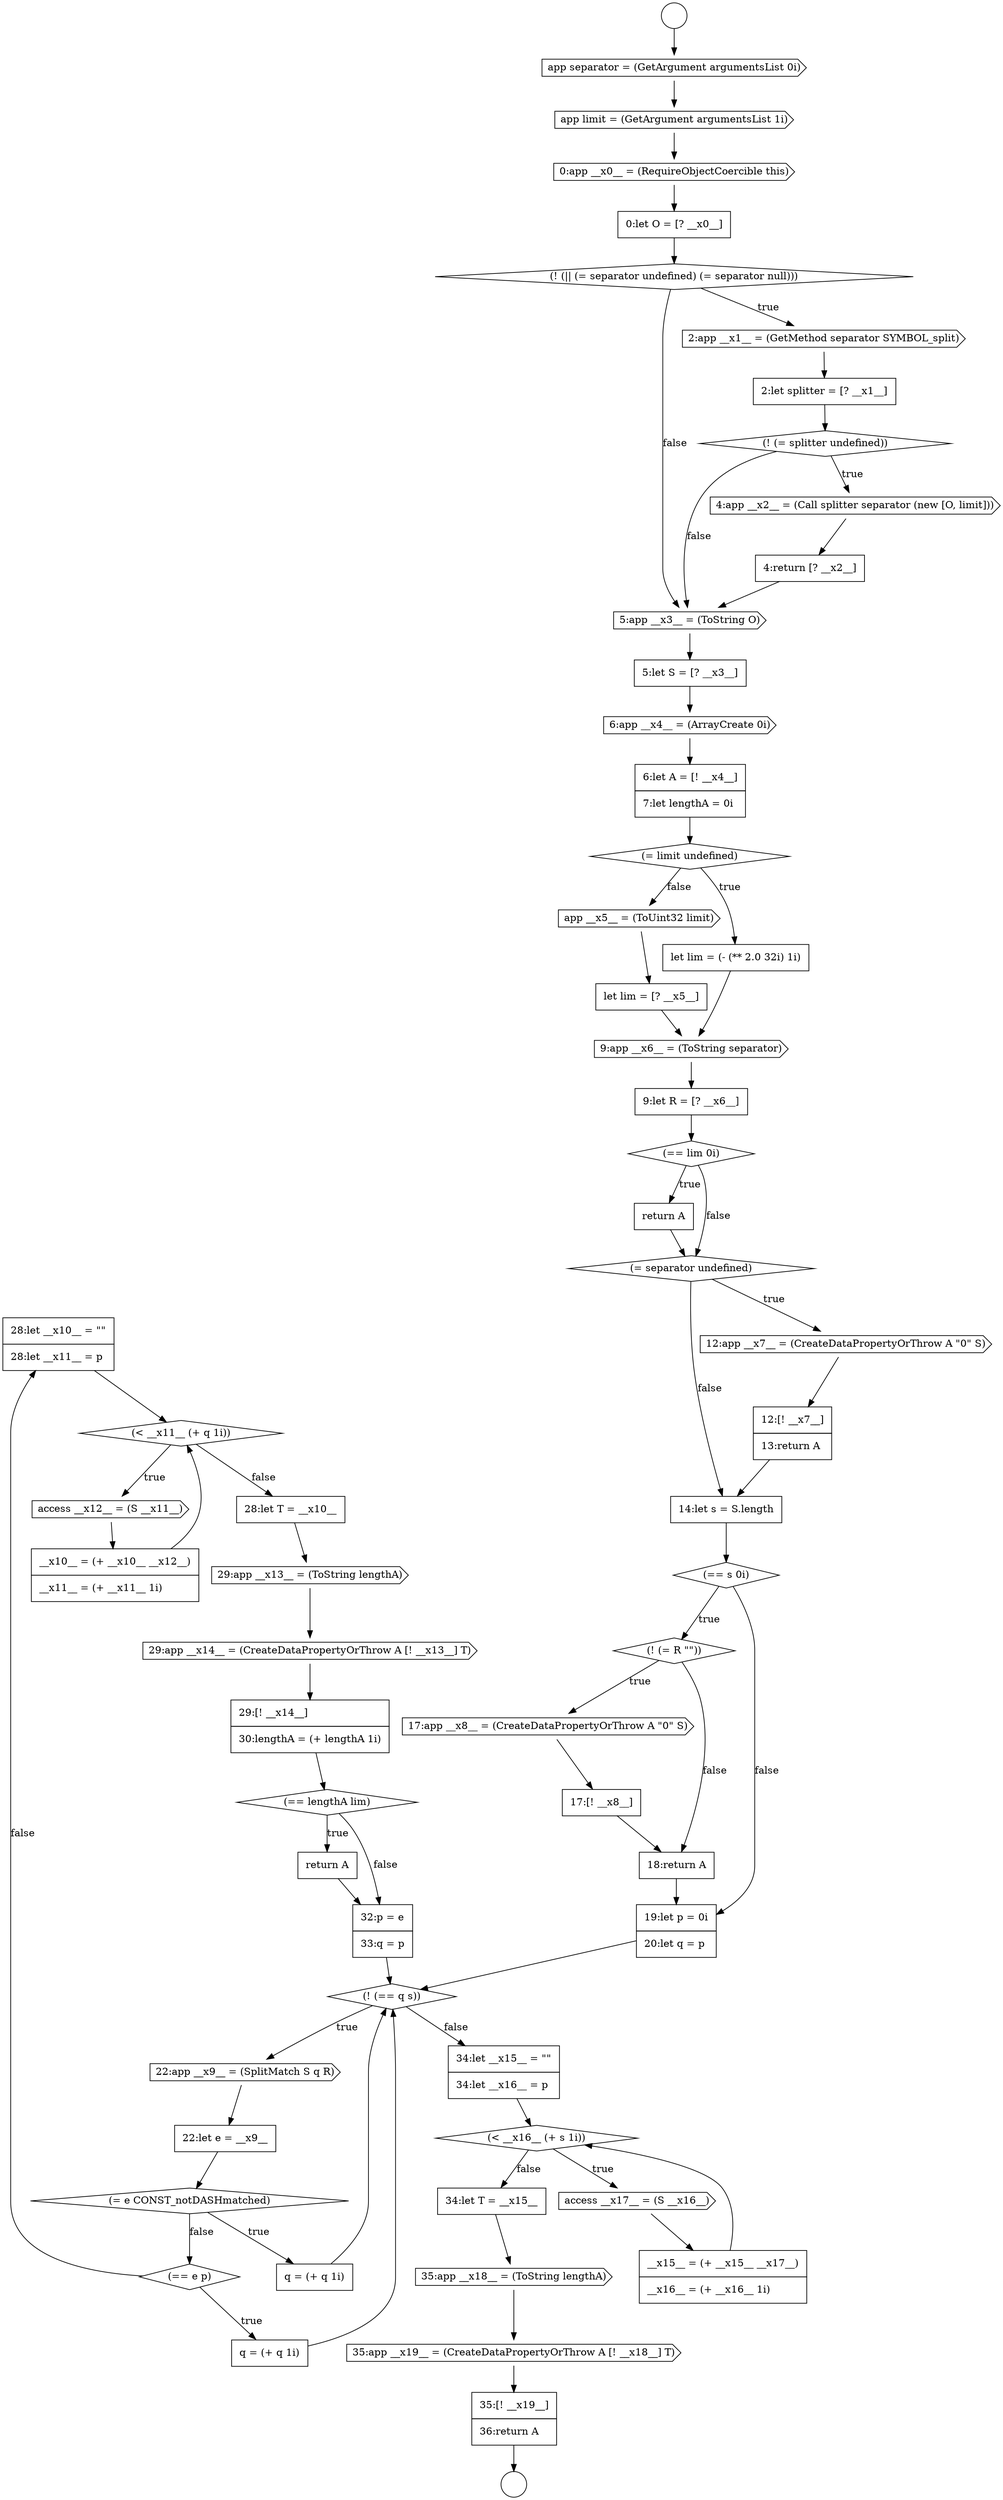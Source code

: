 digraph {
  node14684 [shape=none, margin=0, label=<<font color="black">
    <table border="0" cellborder="1" cellspacing="0" cellpadding="10">
      <tr><td align="left">28:let __x10__ = &quot;&quot;</td></tr>
      <tr><td align="left">28:let __x11__ = p</td></tr>
    </table>
  </font>> color="black" fillcolor="white" style=filled]
  node14662 [shape=none, margin=0, label=<<font color="black">
    <table border="0" cellborder="1" cellspacing="0" cellpadding="10">
      <tr><td align="left">let lim = [? __x5__]</td></tr>
    </table>
  </font>> color="black" fillcolor="white" style=filled]
  node14648 [shape=none, margin=0, label=<<font color="black">
    <table border="0" cellborder="1" cellspacing="0" cellpadding="10">
      <tr><td align="left">0:let O = [? __x0__]</td></tr>
    </table>
  </font>> color="black" fillcolor="white" style=filled]
  node14666 [shape=none, margin=0, label=<<font color="black">
    <table border="0" cellborder="1" cellspacing="0" cellpadding="10">
      <tr><td align="left">return A</td></tr>
    </table>
  </font>> color="black" fillcolor="white" style=filled]
  node14647 [shape=cds, label=<<font color="black">0:app __x0__ = (RequireObjectCoercible this)</font>> color="black" fillcolor="white" style=filled]
  node14688 [shape=none, margin=0, label=<<font color="black">
    <table border="0" cellborder="1" cellspacing="0" cellpadding="10">
      <tr><td align="left">28:let T = __x10__</td></tr>
    </table>
  </font>> color="black" fillcolor="white" style=filled]
  node14668 [shape=cds, label=<<font color="black">12:app __x7__ = (CreateDataPropertyOrThrow A &quot;0&quot; S)</font>> color="black" fillcolor="white" style=filled]
  node14646 [shape=cds, label=<<font color="black">app limit = (GetArgument argumentsList 1i)</font>> color="black" fillcolor="white" style=filled]
  node14685 [shape=diamond, label=<<font color="black">(&lt; __x11__ (+ q 1i))</font>> color="black" fillcolor="white" style=filled]
  node14659 [shape=diamond, label=<<font color="black">(= limit undefined)</font>> color="black" fillcolor="white" style=filled]
  node14689 [shape=cds, label=<<font color="black">29:app __x13__ = (ToString lengthA)</font>> color="black" fillcolor="white" style=filled]
  node14694 [shape=none, margin=0, label=<<font color="black">
    <table border="0" cellborder="1" cellspacing="0" cellpadding="10">
      <tr><td align="left">32:p = e</td></tr>
      <tr><td align="left">33:q = p</td></tr>
    </table>
  </font>> color="black" fillcolor="white" style=filled]
  node14665 [shape=diamond, label=<<font color="black">(== lim 0i)</font>> color="black" fillcolor="white" style=filled]
  node14645 [shape=cds, label=<<font color="black">app separator = (GetArgument argumentsList 0i)</font>> color="black" fillcolor="white" style=filled]
  node14677 [shape=diamond, label=<<font color="black">(! (== q s))</font>> color="black" fillcolor="white" style=filled]
  node14644 [shape=circle label=" " color="black" fillcolor="white" style=filled]
  node14669 [shape=none, margin=0, label=<<font color="black">
    <table border="0" cellborder="1" cellspacing="0" cellpadding="10">
      <tr><td align="left">12:[! __x7__]</td></tr>
      <tr><td align="left">13:return A</td></tr>
    </table>
  </font>> color="black" fillcolor="white" style=filled]
  node14701 [shape=cds, label=<<font color="black">35:app __x19__ = (CreateDataPropertyOrThrow A [! __x18__] T)</font>> color="black" fillcolor="white" style=filled]
  node14690 [shape=cds, label=<<font color="black">29:app __x14__ = (CreateDataPropertyOrThrow A [! __x13__] T)</font>> color="black" fillcolor="white" style=filled]
  node14686 [shape=cds, label=<<font color="black">access __x12__ = (S __x11__)</font>> color="black" fillcolor="white" style=filled]
  node14697 [shape=cds, label=<<font color="black">access __x17__ = (S __x16__)</font>> color="black" fillcolor="white" style=filled]
  node14658 [shape=none, margin=0, label=<<font color="black">
    <table border="0" cellborder="1" cellspacing="0" cellpadding="10">
      <tr><td align="left">6:let A = [! __x4__]</td></tr>
      <tr><td align="left">7:let lengthA = 0i</td></tr>
    </table>
  </font>> color="black" fillcolor="white" style=filled]
  node14654 [shape=none, margin=0, label=<<font color="black">
    <table border="0" cellborder="1" cellspacing="0" cellpadding="10">
      <tr><td align="left">4:return [? __x2__]</td></tr>
    </table>
  </font>> color="black" fillcolor="white" style=filled]
  node14652 [shape=diamond, label=<<font color="black">(! (= splitter undefined))</font>> color="black" fillcolor="white" style=filled]
  node14661 [shape=cds, label=<<font color="black">app __x5__ = (ToUint32 limit)</font>> color="black" fillcolor="white" style=filled]
  node14698 [shape=none, margin=0, label=<<font color="black">
    <table border="0" cellborder="1" cellspacing="0" cellpadding="10">
      <tr><td align="left">__x15__ = (+ __x15__ __x17__)</td></tr>
      <tr><td align="left">__x16__ = (+ __x16__ 1i)</td></tr>
    </table>
  </font>> color="black" fillcolor="white" style=filled]
  node14693 [shape=none, margin=0, label=<<font color="black">
    <table border="0" cellborder="1" cellspacing="0" cellpadding="10">
      <tr><td align="left">return A</td></tr>
    </table>
  </font>> color="black" fillcolor="white" style=filled]
  node14680 [shape=diamond, label=<<font color="black">(= e CONST_notDASHmatched)</font>> color="black" fillcolor="white" style=filled]
  node14643 [shape=circle label=" " color="black" fillcolor="white" style=filled]
  node14681 [shape=none, margin=0, label=<<font color="black">
    <table border="0" cellborder="1" cellspacing="0" cellpadding="10">
      <tr><td align="left">q = (+ q 1i)</td></tr>
    </table>
  </font>> color="black" fillcolor="white" style=filled]
  node14676 [shape=none, margin=0, label=<<font color="black">
    <table border="0" cellborder="1" cellspacing="0" cellpadding="10">
      <tr><td align="left">19:let p = 0i</td></tr>
      <tr><td align="left">20:let q = p</td></tr>
    </table>
  </font>> color="black" fillcolor="white" style=filled]
  node14687 [shape=none, margin=0, label=<<font color="black">
    <table border="0" cellborder="1" cellspacing="0" cellpadding="10">
      <tr><td align="left">__x10__ = (+ __x10__ __x12__)</td></tr>
      <tr><td align="left">__x11__ = (+ __x11__ 1i)</td></tr>
    </table>
  </font>> color="black" fillcolor="white" style=filled]
  node14655 [shape=cds, label=<<font color="black">5:app __x3__ = (ToString O)</font>> color="black" fillcolor="white" style=filled]
  node14649 [shape=diamond, label=<<font color="black">(! (|| (= separator undefined) (= separator null)))</font>> color="black" fillcolor="white" style=filled]
  node14670 [shape=none, margin=0, label=<<font color="black">
    <table border="0" cellborder="1" cellspacing="0" cellpadding="10">
      <tr><td align="left">14:let s = S.length</td></tr>
    </table>
  </font>> color="black" fillcolor="white" style=filled]
  node14657 [shape=cds, label=<<font color="black">6:app __x4__ = (ArrayCreate 0i)</font>> color="black" fillcolor="white" style=filled]
  node14702 [shape=none, margin=0, label=<<font color="black">
    <table border="0" cellborder="1" cellspacing="0" cellpadding="10">
      <tr><td align="left">35:[! __x19__]</td></tr>
      <tr><td align="left">36:return A</td></tr>
    </table>
  </font>> color="black" fillcolor="white" style=filled]
  node14667 [shape=diamond, label=<<font color="black">(= separator undefined)</font>> color="black" fillcolor="white" style=filled]
  node14696 [shape=diamond, label=<<font color="black">(&lt; __x16__ (+ s 1i))</font>> color="black" fillcolor="white" style=filled]
  node14679 [shape=none, margin=0, label=<<font color="black">
    <table border="0" cellborder="1" cellspacing="0" cellpadding="10">
      <tr><td align="left">22:let e = __x9__</td></tr>
    </table>
  </font>> color="black" fillcolor="white" style=filled]
  node14664 [shape=none, margin=0, label=<<font color="black">
    <table border="0" cellborder="1" cellspacing="0" cellpadding="10">
      <tr><td align="left">9:let R = [? __x6__]</td></tr>
    </table>
  </font>> color="black" fillcolor="white" style=filled]
  node14699 [shape=none, margin=0, label=<<font color="black">
    <table border="0" cellborder="1" cellspacing="0" cellpadding="10">
      <tr><td align="left">34:let T = __x15__</td></tr>
    </table>
  </font>> color="black" fillcolor="white" style=filled]
  node14682 [shape=diamond, label=<<font color="black">(== e p)</font>> color="black" fillcolor="white" style=filled]
  node14660 [shape=none, margin=0, label=<<font color="black">
    <table border="0" cellborder="1" cellspacing="0" cellpadding="10">
      <tr><td align="left">let lim = (- (** 2.0 32i) 1i)</td></tr>
    </table>
  </font>> color="black" fillcolor="white" style=filled]
  node14675 [shape=none, margin=0, label=<<font color="black">
    <table border="0" cellborder="1" cellspacing="0" cellpadding="10">
      <tr><td align="left">18:return A</td></tr>
    </table>
  </font>> color="black" fillcolor="white" style=filled]
  node14656 [shape=none, margin=0, label=<<font color="black">
    <table border="0" cellborder="1" cellspacing="0" cellpadding="10">
      <tr><td align="left">5:let S = [? __x3__]</td></tr>
    </table>
  </font>> color="black" fillcolor="white" style=filled]
  node14650 [shape=cds, label=<<font color="black">2:app __x1__ = (GetMethod separator SYMBOL_split)</font>> color="black" fillcolor="white" style=filled]
  node14692 [shape=diamond, label=<<font color="black">(== lengthA lim)</font>> color="black" fillcolor="white" style=filled]
  node14671 [shape=diamond, label=<<font color="black">(== s 0i)</font>> color="black" fillcolor="white" style=filled]
  node14678 [shape=cds, label=<<font color="black">22:app __x9__ = (SplitMatch S q R)</font>> color="black" fillcolor="white" style=filled]
  node14683 [shape=none, margin=0, label=<<font color="black">
    <table border="0" cellborder="1" cellspacing="0" cellpadding="10">
      <tr><td align="left">q = (+ q 1i)</td></tr>
    </table>
  </font>> color="black" fillcolor="white" style=filled]
  node14673 [shape=cds, label=<<font color="black">17:app __x8__ = (CreateDataPropertyOrThrow A &quot;0&quot; S)</font>> color="black" fillcolor="white" style=filled]
  node14695 [shape=none, margin=0, label=<<font color="black">
    <table border="0" cellborder="1" cellspacing="0" cellpadding="10">
      <tr><td align="left">34:let __x15__ = &quot;&quot;</td></tr>
      <tr><td align="left">34:let __x16__ = p</td></tr>
    </table>
  </font>> color="black" fillcolor="white" style=filled]
  node14663 [shape=cds, label=<<font color="black">9:app __x6__ = (ToString separator)</font>> color="black" fillcolor="white" style=filled]
  node14700 [shape=cds, label=<<font color="black">35:app __x18__ = (ToString lengthA)</font>> color="black" fillcolor="white" style=filled]
  node14653 [shape=cds, label=<<font color="black">4:app __x2__ = (Call splitter separator (new [O, limit]))</font>> color="black" fillcolor="white" style=filled]
  node14651 [shape=none, margin=0, label=<<font color="black">
    <table border="0" cellborder="1" cellspacing="0" cellpadding="10">
      <tr><td align="left">2:let splitter = [? __x1__]</td></tr>
    </table>
  </font>> color="black" fillcolor="white" style=filled]
  node14672 [shape=diamond, label=<<font color="black">(! (= R &quot;&quot;))</font>> color="black" fillcolor="white" style=filled]
  node14674 [shape=none, margin=0, label=<<font color="black">
    <table border="0" cellborder="1" cellspacing="0" cellpadding="10">
      <tr><td align="left">17:[! __x8__]</td></tr>
    </table>
  </font>> color="black" fillcolor="white" style=filled]
  node14691 [shape=none, margin=0, label=<<font color="black">
    <table border="0" cellborder="1" cellspacing="0" cellpadding="10">
      <tr><td align="left">29:[! __x14__]</td></tr>
      <tr><td align="left">30:lengthA = (+ lengthA 1i)</td></tr>
    </table>
  </font>> color="black" fillcolor="white" style=filled]
  node14666 -> node14667 [ color="black"]
  node14680 -> node14681 [label=<<font color="black">true</font>> color="black"]
  node14680 -> node14682 [label=<<font color="black">false</font>> color="black"]
  node14676 -> node14677 [ color="black"]
  node14693 -> node14694 [ color="black"]
  node14658 -> node14659 [ color="black"]
  node14690 -> node14691 [ color="black"]
  node14662 -> node14663 [ color="black"]
  node14656 -> node14657 [ color="black"]
  node14685 -> node14686 [label=<<font color="black">true</font>> color="black"]
  node14685 -> node14688 [label=<<font color="black">false</font>> color="black"]
  node14681 -> node14677 [ color="black"]
  node14695 -> node14696 [ color="black"]
  node14655 -> node14656 [ color="black"]
  node14675 -> node14676 [ color="black"]
  node14668 -> node14669 [ color="black"]
  node14654 -> node14655 [ color="black"]
  node14663 -> node14664 [ color="black"]
  node14688 -> node14689 [ color="black"]
  node14700 -> node14701 [ color="black"]
  node14673 -> node14674 [ color="black"]
  node14664 -> node14665 [ color="black"]
  node14692 -> node14693 [label=<<font color="black">true</font>> color="black"]
  node14692 -> node14694 [label=<<font color="black">false</font>> color="black"]
  node14659 -> node14660 [label=<<font color="black">true</font>> color="black"]
  node14659 -> node14661 [label=<<font color="black">false</font>> color="black"]
  node14694 -> node14677 [ color="black"]
  node14683 -> node14677 [ color="black"]
  node14653 -> node14654 [ color="black"]
  node14647 -> node14648 [ color="black"]
  node14645 -> node14646 [ color="black"]
  node14672 -> node14673 [label=<<font color="black">true</font>> color="black"]
  node14672 -> node14675 [label=<<font color="black">false</font>> color="black"]
  node14660 -> node14663 [ color="black"]
  node14701 -> node14702 [ color="black"]
  node14679 -> node14680 [ color="black"]
  node14674 -> node14675 [ color="black"]
  node14696 -> node14697 [label=<<font color="black">true</font>> color="black"]
  node14696 -> node14699 [label=<<font color="black">false</font>> color="black"]
  node14665 -> node14666 [label=<<font color="black">true</font>> color="black"]
  node14665 -> node14667 [label=<<font color="black">false</font>> color="black"]
  node14682 -> node14683 [label=<<font color="black">true</font>> color="black"]
  node14682 -> node14684 [label=<<font color="black">false</font>> color="black"]
  node14651 -> node14652 [ color="black"]
  node14650 -> node14651 [ color="black"]
  node14652 -> node14653 [label=<<font color="black">true</font>> color="black"]
  node14652 -> node14655 [label=<<font color="black">false</font>> color="black"]
  node14687 -> node14685 [ color="black"]
  node14697 -> node14698 [ color="black"]
  node14643 -> node14645 [ color="black"]
  node14684 -> node14685 [ color="black"]
  node14689 -> node14690 [ color="black"]
  node14702 -> node14644 [ color="black"]
  node14678 -> node14679 [ color="black"]
  node14646 -> node14647 [ color="black"]
  node14661 -> node14662 [ color="black"]
  node14686 -> node14687 [ color="black"]
  node14691 -> node14692 [ color="black"]
  node14698 -> node14696 [ color="black"]
  node14699 -> node14700 [ color="black"]
  node14667 -> node14668 [label=<<font color="black">true</font>> color="black"]
  node14667 -> node14670 [label=<<font color="black">false</font>> color="black"]
  node14649 -> node14650 [label=<<font color="black">true</font>> color="black"]
  node14649 -> node14655 [label=<<font color="black">false</font>> color="black"]
  node14657 -> node14658 [ color="black"]
  node14677 -> node14678 [label=<<font color="black">true</font>> color="black"]
  node14677 -> node14695 [label=<<font color="black">false</font>> color="black"]
  node14670 -> node14671 [ color="black"]
  node14669 -> node14670 [ color="black"]
  node14648 -> node14649 [ color="black"]
  node14671 -> node14672 [label=<<font color="black">true</font>> color="black"]
  node14671 -> node14676 [label=<<font color="black">false</font>> color="black"]
}
